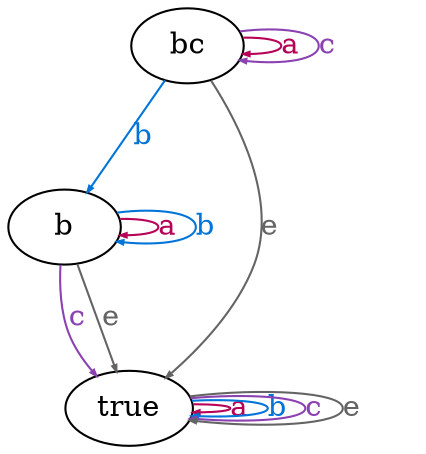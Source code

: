 digraph G {
  edge[arrowsize=0.3];
  
  edge[
    label="a",
    color="#b60157",
    fontcolor="#b60157",
  ];
  bc -> bc;
  b -> b;
  true -> true;

  edge[
    label="b",
    color="#0074d9",
    fontcolor="#0074d9",
  ];
  bc -> b;
  b -> b;
  true -> true;

  edge[
    label="c",
    color="#8b41b1",
    fontcolor="#8b41b1",
  ];
  bc -> bc;
  b -> true;
  true -> true;
  
  edge[
    label="e",
    color="#646464",
    fontcolor="#646464",
  ];
  bc -> true;
  b -> true;
  true -> true;
}
